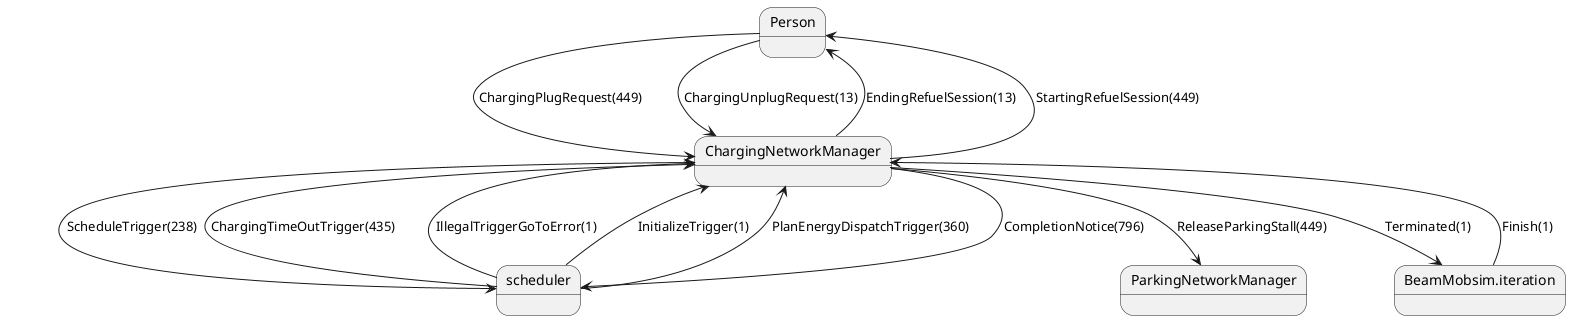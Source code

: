 @startuml
state "Person" as Person
state "scheduler" as scheduler
state "ChargingNetworkManager" as ChargingNetworkManager
state "ParkingNetworkManager" as ParkingNetworkManager
state "BeamMobsim.iteration" as BeamMobsim_iteration
Person --> ChargingNetworkManager: ChargingPlugRequest(449)
scheduler --> ChargingNetworkManager: ChargingTimeOutTrigger(435)
scheduler --> ChargingNetworkManager: IllegalTriggerGoToError(1)
BeamMobsim_iteration --> ChargingNetworkManager: Finish(1)
ChargingNetworkManager --> scheduler: CompletionNotice(796)
scheduler --> ChargingNetworkManager: InitializeTrigger(1)
Person --> ChargingNetworkManager: ChargingUnplugRequest(13)
ChargingNetworkManager --> Person: EndingRefuelSession(13)
ChargingNetworkManager --> scheduler: ScheduleTrigger(238)
ChargingNetworkManager --> BeamMobsim_iteration: Terminated(1)
scheduler --> ChargingNetworkManager: PlanEnergyDispatchTrigger(360)
ChargingNetworkManager --> Person: StartingRefuelSession(449)
ChargingNetworkManager --> ParkingNetworkManager: ReleaseParkingStall(449)
@enduml
